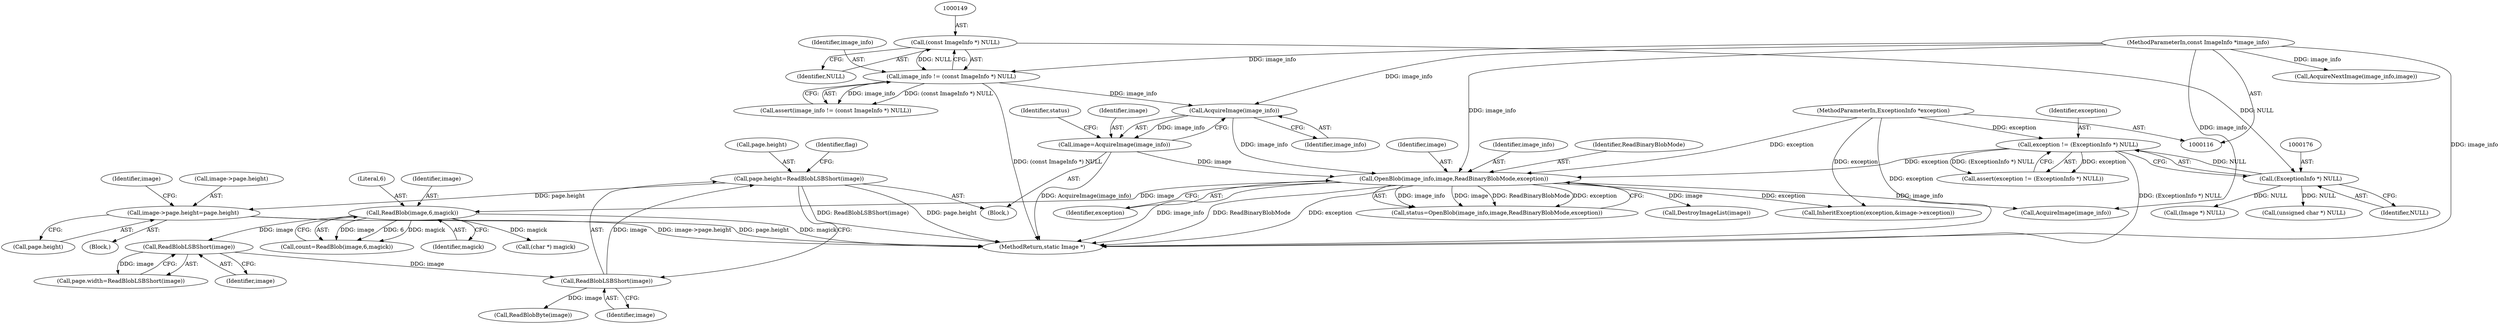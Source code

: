 digraph "0_ImageMagick_f6e9d0d9955e85bdd7540b251cd50d598dacc5e6_20@pointer" {
"1000979" [label="(Call,image->page.height=page.height)"];
"1000245" [label="(Call,page.height=ReadBlobLSBShort(image))"];
"1000249" [label="(Call,ReadBlobLSBShort(image))"];
"1000243" [label="(Call,ReadBlobLSBShort(image))"];
"1000210" [label="(Call,ReadBlob(image,6,magick))"];
"1000190" [label="(Call,OpenBlob(image_info,image,ReadBinaryBlobMode,exception))"];
"1000186" [label="(Call,AcquireImage(image_info))"];
"1000146" [label="(Call,image_info != (const ImageInfo *) NULL)"];
"1000117" [label="(MethodParameterIn,const ImageInfo *image_info)"];
"1000148" [label="(Call,(const ImageInfo *) NULL)"];
"1000184" [label="(Call,image=AcquireImage(image_info))"];
"1000173" [label="(Call,exception != (ExceptionInfo *) NULL)"];
"1000118" [label="(MethodParameterIn,ExceptionInfo *exception)"];
"1000175" [label="(Call,(ExceptionInfo *) NULL)"];
"1000991" [label="(Identifier,image)"];
"1000255" [label="(Call,ReadBlobByte(image))"];
"1000985" [label="(Call,page.height)"];
"1000190" [label="(Call,OpenBlob(image_info,image,ReadBinaryBlobMode,exception))"];
"1000173" [label="(Call,exception != (ExceptionInfo *) NULL)"];
"1000177" [label="(Identifier,NULL)"];
"1000194" [label="(Identifier,exception)"];
"1000192" [label="(Identifier,image)"];
"1000239" [label="(Call,page.width=ReadBlobLSBShort(image))"];
"1000150" [label="(Identifier,NULL)"];
"1000186" [label="(Call,AcquireImage(image_info))"];
"1000252" [label="(Identifier,flag)"];
"1000210" [label="(Call,ReadBlob(image,6,magick))"];
"1000184" [label="(Call,image=AcquireImage(image_info))"];
"1000118" [label="(MethodParameterIn,ExceptionInfo *exception)"];
"1000979" [label="(Call,image->page.height=page.height)"];
"1000825" [label="(Call,AcquireNextImage(image_info,image))"];
"1000212" [label="(Literal,6)"];
"1000980" [label="(Call,image->page.height)"];
"1000119" [label="(Block,)"];
"1000174" [label="(Identifier,exception)"];
"1000191" [label="(Identifier,image_info)"];
"1000187" [label="(Identifier,image_info)"];
"1000250" [label="(Identifier,image)"];
"1000211" [label="(Identifier,image)"];
"1000145" [label="(Call,assert(image_info != (const ImageInfo *) NULL))"];
"1000205" [label="(Call,(Image *) NULL)"];
"1001418" [label="(Call,InheritException(exception,&image->exception))"];
"1000117" [label="(MethodParameterIn,const ImageInfo *image_info)"];
"1000244" [label="(Identifier,image)"];
"1000249" [label="(Call,ReadBlobLSBShort(image))"];
"1000189" [label="(Identifier,status)"];
"1000213" [label="(Identifier,magick)"];
"1000301" [label="(Call,(unsigned char *) NULL)"];
"1000146" [label="(Call,image_info != (const ImageInfo *) NULL)"];
"1000245" [label="(Call,page.height=ReadBlobLSBShort(image))"];
"1000346" [label="(Call,AcquireImage(image_info))"];
"1000175" [label="(Call,(ExceptionInfo *) NULL)"];
"1000148" [label="(Call,(const ImageInfo *) NULL)"];
"1000349" [label="(Block,)"];
"1000243" [label="(Call,ReadBlobLSBShort(image))"];
"1001554" [label="(MethodReturn,static Image *)"];
"1000208" [label="(Call,count=ReadBlob(image,6,magick))"];
"1000188" [label="(Call,status=OpenBlob(image_info,image,ReadBinaryBlobMode,exception))"];
"1000172" [label="(Call,assert(exception != (ExceptionInfo *) NULL))"];
"1000246" [label="(Call,page.height)"];
"1000147" [label="(Identifier,image_info)"];
"1000193" [label="(Identifier,ReadBinaryBlobMode)"];
"1000222" [label="(Call,(char *) magick)"];
"1000202" [label="(Call,DestroyImageList(image))"];
"1000185" [label="(Identifier,image)"];
"1000979" -> "1000349"  [label="AST: "];
"1000979" -> "1000985"  [label="CFG: "];
"1000980" -> "1000979"  [label="AST: "];
"1000985" -> "1000979"  [label="AST: "];
"1000991" -> "1000979"  [label="CFG: "];
"1000979" -> "1001554"  [label="DDG: image->page.height"];
"1000979" -> "1001554"  [label="DDG: page.height"];
"1000245" -> "1000979"  [label="DDG: page.height"];
"1000245" -> "1000119"  [label="AST: "];
"1000245" -> "1000249"  [label="CFG: "];
"1000246" -> "1000245"  [label="AST: "];
"1000249" -> "1000245"  [label="AST: "];
"1000252" -> "1000245"  [label="CFG: "];
"1000245" -> "1001554"  [label="DDG: page.height"];
"1000245" -> "1001554"  [label="DDG: ReadBlobLSBShort(image)"];
"1000249" -> "1000245"  [label="DDG: image"];
"1000249" -> "1000250"  [label="CFG: "];
"1000250" -> "1000249"  [label="AST: "];
"1000243" -> "1000249"  [label="DDG: image"];
"1000249" -> "1000255"  [label="DDG: image"];
"1000243" -> "1000239"  [label="AST: "];
"1000243" -> "1000244"  [label="CFG: "];
"1000244" -> "1000243"  [label="AST: "];
"1000239" -> "1000243"  [label="CFG: "];
"1000243" -> "1000239"  [label="DDG: image"];
"1000210" -> "1000243"  [label="DDG: image"];
"1000210" -> "1000208"  [label="AST: "];
"1000210" -> "1000213"  [label="CFG: "];
"1000211" -> "1000210"  [label="AST: "];
"1000212" -> "1000210"  [label="AST: "];
"1000213" -> "1000210"  [label="AST: "];
"1000208" -> "1000210"  [label="CFG: "];
"1000210" -> "1001554"  [label="DDG: magick"];
"1000210" -> "1000208"  [label="DDG: image"];
"1000210" -> "1000208"  [label="DDG: 6"];
"1000210" -> "1000208"  [label="DDG: magick"];
"1000190" -> "1000210"  [label="DDG: image"];
"1000210" -> "1000222"  [label="DDG: magick"];
"1000190" -> "1000188"  [label="AST: "];
"1000190" -> "1000194"  [label="CFG: "];
"1000191" -> "1000190"  [label="AST: "];
"1000192" -> "1000190"  [label="AST: "];
"1000193" -> "1000190"  [label="AST: "];
"1000194" -> "1000190"  [label="AST: "];
"1000188" -> "1000190"  [label="CFG: "];
"1000190" -> "1001554"  [label="DDG: exception"];
"1000190" -> "1001554"  [label="DDG: image_info"];
"1000190" -> "1001554"  [label="DDG: ReadBinaryBlobMode"];
"1000190" -> "1000188"  [label="DDG: image_info"];
"1000190" -> "1000188"  [label="DDG: image"];
"1000190" -> "1000188"  [label="DDG: ReadBinaryBlobMode"];
"1000190" -> "1000188"  [label="DDG: exception"];
"1000186" -> "1000190"  [label="DDG: image_info"];
"1000117" -> "1000190"  [label="DDG: image_info"];
"1000184" -> "1000190"  [label="DDG: image"];
"1000173" -> "1000190"  [label="DDG: exception"];
"1000118" -> "1000190"  [label="DDG: exception"];
"1000190" -> "1000202"  [label="DDG: image"];
"1000190" -> "1000346"  [label="DDG: image_info"];
"1000190" -> "1001418"  [label="DDG: exception"];
"1000186" -> "1000184"  [label="AST: "];
"1000186" -> "1000187"  [label="CFG: "];
"1000187" -> "1000186"  [label="AST: "];
"1000184" -> "1000186"  [label="CFG: "];
"1000186" -> "1000184"  [label="DDG: image_info"];
"1000146" -> "1000186"  [label="DDG: image_info"];
"1000117" -> "1000186"  [label="DDG: image_info"];
"1000146" -> "1000145"  [label="AST: "];
"1000146" -> "1000148"  [label="CFG: "];
"1000147" -> "1000146"  [label="AST: "];
"1000148" -> "1000146"  [label="AST: "];
"1000145" -> "1000146"  [label="CFG: "];
"1000146" -> "1001554"  [label="DDG: (const ImageInfo *) NULL"];
"1000146" -> "1000145"  [label="DDG: image_info"];
"1000146" -> "1000145"  [label="DDG: (const ImageInfo *) NULL"];
"1000117" -> "1000146"  [label="DDG: image_info"];
"1000148" -> "1000146"  [label="DDG: NULL"];
"1000117" -> "1000116"  [label="AST: "];
"1000117" -> "1001554"  [label="DDG: image_info"];
"1000117" -> "1000346"  [label="DDG: image_info"];
"1000117" -> "1000825"  [label="DDG: image_info"];
"1000148" -> "1000150"  [label="CFG: "];
"1000149" -> "1000148"  [label="AST: "];
"1000150" -> "1000148"  [label="AST: "];
"1000148" -> "1000175"  [label="DDG: NULL"];
"1000184" -> "1000119"  [label="AST: "];
"1000185" -> "1000184"  [label="AST: "];
"1000189" -> "1000184"  [label="CFG: "];
"1000184" -> "1001554"  [label="DDG: AcquireImage(image_info)"];
"1000173" -> "1000172"  [label="AST: "];
"1000173" -> "1000175"  [label="CFG: "];
"1000174" -> "1000173"  [label="AST: "];
"1000175" -> "1000173"  [label="AST: "];
"1000172" -> "1000173"  [label="CFG: "];
"1000173" -> "1001554"  [label="DDG: (ExceptionInfo *) NULL"];
"1000173" -> "1000172"  [label="DDG: exception"];
"1000173" -> "1000172"  [label="DDG: (ExceptionInfo *) NULL"];
"1000118" -> "1000173"  [label="DDG: exception"];
"1000175" -> "1000173"  [label="DDG: NULL"];
"1000118" -> "1000116"  [label="AST: "];
"1000118" -> "1001554"  [label="DDG: exception"];
"1000118" -> "1001418"  [label="DDG: exception"];
"1000175" -> "1000177"  [label="CFG: "];
"1000176" -> "1000175"  [label="AST: "];
"1000177" -> "1000175"  [label="AST: "];
"1000175" -> "1000205"  [label="DDG: NULL"];
"1000175" -> "1000301"  [label="DDG: NULL"];
}
